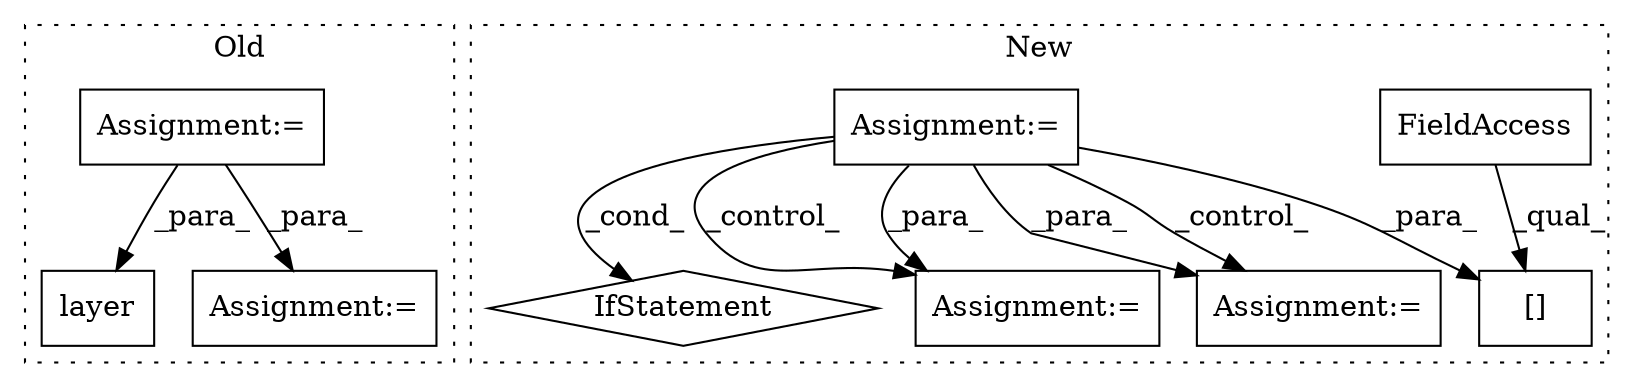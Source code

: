 digraph G {
subgraph cluster0 {
1 [label="layer" a="32" s="3991,4012" l="6,1" shape="box"];
3 [label="Assignment:=" a="7" s="3344" l="1" shape="box"];
7 [label="Assignment:=" a="7" s="3919" l="1" shape="box"];
label = "Old";
style="dotted";
}
subgraph cluster1 {
2 [label="[]" a="2" s="6295,6328" l="26,1" shape="box"];
4 [label="FieldAccess" a="22" s="6295" l="25" shape="box"];
5 [label="Assignment:=" a="7" s="6025,6147" l="84,2" shape="box"];
6 [label="IfStatement" a="25" s="6198,6231" l="4,2" shape="diamond"];
8 [label="Assignment:=" a="7" s="6477" l="1" shape="box"];
9 [label="Assignment:=" a="7" s="6571" l="1" shape="box"];
label = "New";
style="dotted";
}
3 -> 7 [label="_para_"];
3 -> 1 [label="_para_"];
4 -> 2 [label="_qual_"];
5 -> 6 [label="_cond_"];
5 -> 8 [label="_control_"];
5 -> 2 [label="_para_"];
5 -> 8 [label="_para_"];
5 -> 9 [label="_para_"];
5 -> 9 [label="_control_"];
}